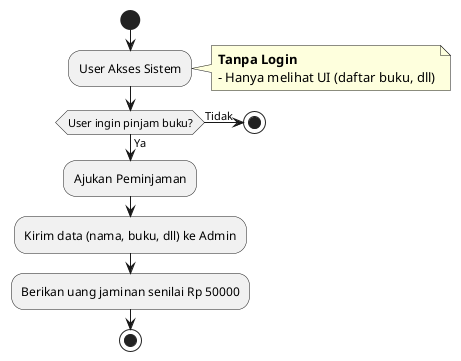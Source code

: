 @startuml
start

:User Akses Sistem;
note right
  **Tanpa Login**
  - Hanya melihat UI (daftar buku, dll)
end note

if (User ingin pinjam buku?) then (Ya)
  :Ajukan Peminjaman;
  :Kirim data (nama, buku, dll) ke Admin;
  :Berikan uang jaminan senilai Rp 50000;
else (Tidak)
  stop
endif

stop
@enduml